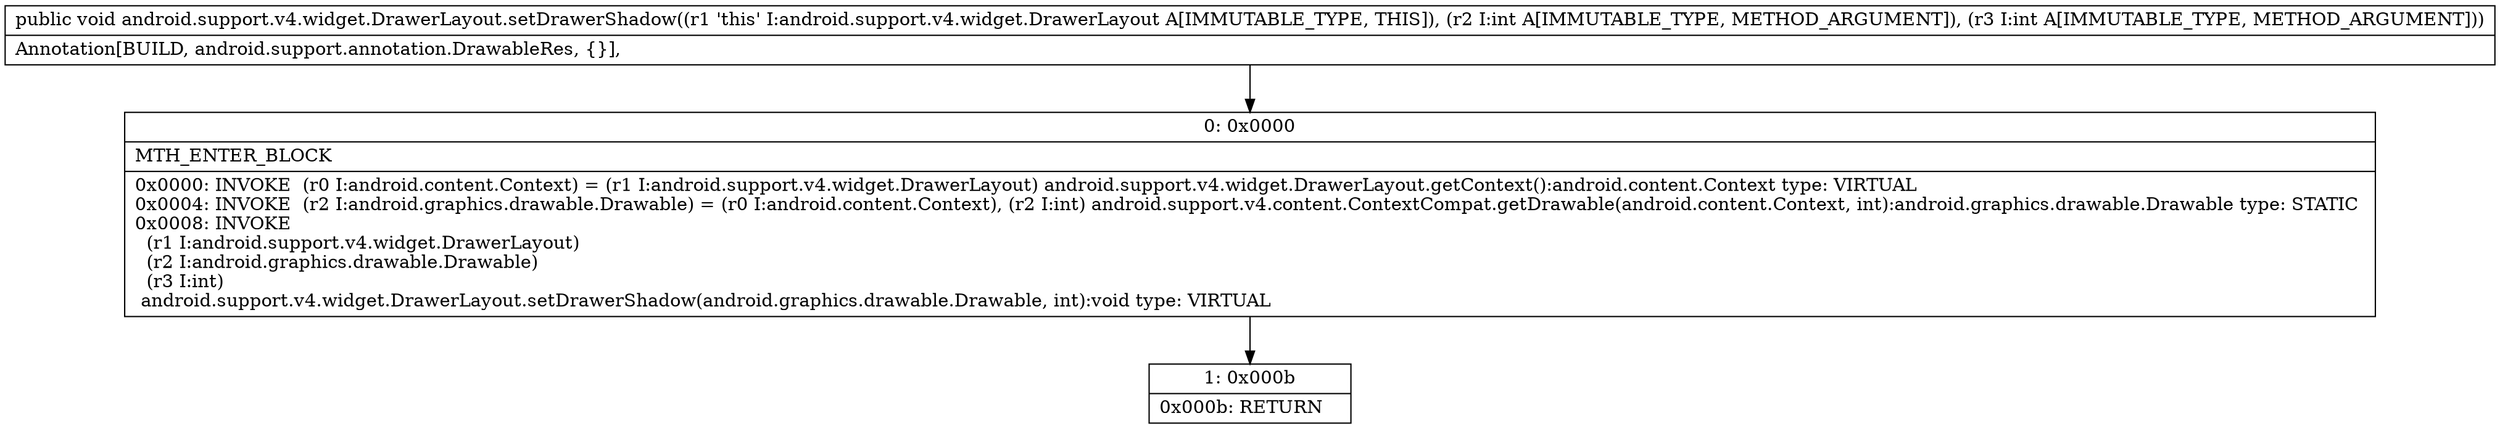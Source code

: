 digraph "CFG forandroid.support.v4.widget.DrawerLayout.setDrawerShadow(II)V" {
Node_0 [shape=record,label="{0\:\ 0x0000|MTH_ENTER_BLOCK\l|0x0000: INVOKE  (r0 I:android.content.Context) = (r1 I:android.support.v4.widget.DrawerLayout) android.support.v4.widget.DrawerLayout.getContext():android.content.Context type: VIRTUAL \l0x0004: INVOKE  (r2 I:android.graphics.drawable.Drawable) = (r0 I:android.content.Context), (r2 I:int) android.support.v4.content.ContextCompat.getDrawable(android.content.Context, int):android.graphics.drawable.Drawable type: STATIC \l0x0008: INVOKE  \l  (r1 I:android.support.v4.widget.DrawerLayout)\l  (r2 I:android.graphics.drawable.Drawable)\l  (r3 I:int)\l android.support.v4.widget.DrawerLayout.setDrawerShadow(android.graphics.drawable.Drawable, int):void type: VIRTUAL \l}"];
Node_1 [shape=record,label="{1\:\ 0x000b|0x000b: RETURN   \l}"];
MethodNode[shape=record,label="{public void android.support.v4.widget.DrawerLayout.setDrawerShadow((r1 'this' I:android.support.v4.widget.DrawerLayout A[IMMUTABLE_TYPE, THIS]), (r2 I:int A[IMMUTABLE_TYPE, METHOD_ARGUMENT]), (r3 I:int A[IMMUTABLE_TYPE, METHOD_ARGUMENT]))  | Annotation[BUILD, android.support.annotation.DrawableRes, \{\}], \l}"];
MethodNode -> Node_0;
Node_0 -> Node_1;
}

